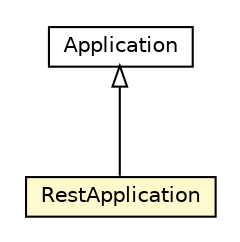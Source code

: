 #!/usr/local/bin/dot
#
# Class diagram 
# Generated by UMLGraph version R5_6-24-gf6e263 (http://www.umlgraph.org/)
#

digraph G {
	edge [fontname="Helvetica",fontsize=10,labelfontname="Helvetica",labelfontsize=10];
	node [fontname="Helvetica",fontsize=10,shape=plaintext];
	nodesep=0.25;
	ranksep=0.5;
	// net.trajano.doxdb.sample.web.RestApplication
	c124 [label=<<table title="net.trajano.doxdb.sample.web.RestApplication" border="0" cellborder="1" cellspacing="0" cellpadding="2" port="p" bgcolor="lemonChiffon" href="./RestApplication.html">
		<tr><td><table border="0" cellspacing="0" cellpadding="1">
<tr><td align="center" balign="center"> RestApplication </td></tr>
		</table></td></tr>
		</table>>, URL="./RestApplication.html", fontname="Helvetica", fontcolor="black", fontsize=10.0];
	//net.trajano.doxdb.sample.web.RestApplication extends javax.ws.rs.core.Application
	c133:p -> c124:p [dir=back,arrowtail=empty];
	// javax.ws.rs.core.Application
	c133 [label=<<table title="javax.ws.rs.core.Application" border="0" cellborder="1" cellspacing="0" cellpadding="2" port="p" href="http://java.sun.com/j2se/1.4.2/docs/api/javax/ws/rs/core/Application.html">
		<tr><td><table border="0" cellspacing="0" cellpadding="1">
<tr><td align="center" balign="center"> Application </td></tr>
		</table></td></tr>
		</table>>, URL="http://java.sun.com/j2se/1.4.2/docs/api/javax/ws/rs/core/Application.html", fontname="Helvetica", fontcolor="black", fontsize=10.0];
}

